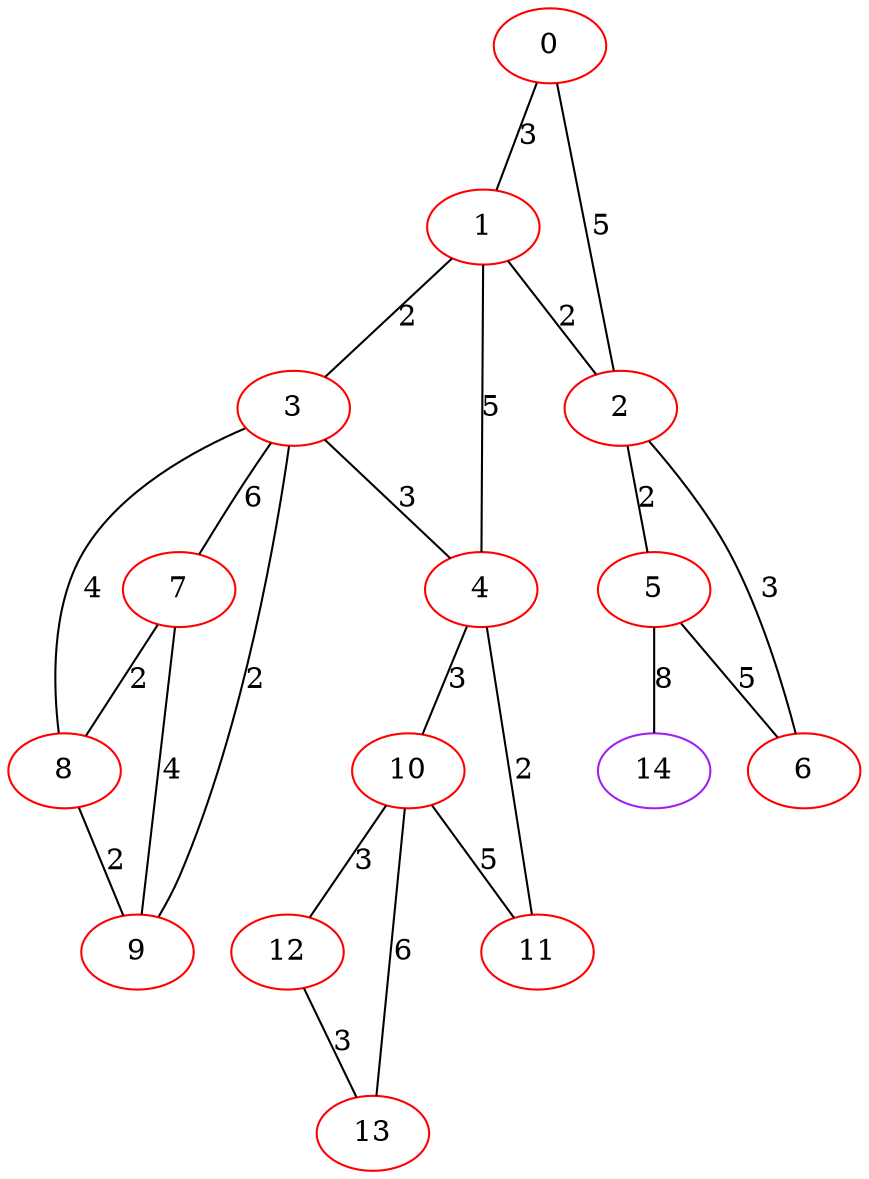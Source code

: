 graph "" {
0 [color=red, weight=1];
1 [color=red, weight=1];
2 [color=red, weight=1];
3 [color=red, weight=1];
4 [color=red, weight=1];
5 [color=red, weight=1];
6 [color=red, weight=1];
7 [color=red, weight=1];
8 [color=red, weight=1];
9 [color=red, weight=1];
10 [color=red, weight=1];
11 [color=red, weight=1];
12 [color=red, weight=1];
13 [color=red, weight=1];
14 [color=purple, weight=4];
0 -- 1  [key=0, label=3];
0 -- 2  [key=0, label=5];
1 -- 2  [key=0, label=2];
1 -- 3  [key=0, label=2];
1 -- 4  [key=0, label=5];
2 -- 5  [key=0, label=2];
2 -- 6  [key=0, label=3];
3 -- 8  [key=0, label=4];
3 -- 9  [key=0, label=2];
3 -- 4  [key=0, label=3];
3 -- 7  [key=0, label=6];
4 -- 11  [key=0, label=2];
4 -- 10  [key=0, label=3];
5 -- 14  [key=0, label=8];
5 -- 6  [key=0, label=5];
7 -- 8  [key=0, label=2];
7 -- 9  [key=0, label=4];
8 -- 9  [key=0, label=2];
10 -- 12  [key=0, label=3];
10 -- 11  [key=0, label=5];
10 -- 13  [key=0, label=6];
12 -- 13  [key=0, label=3];
}
